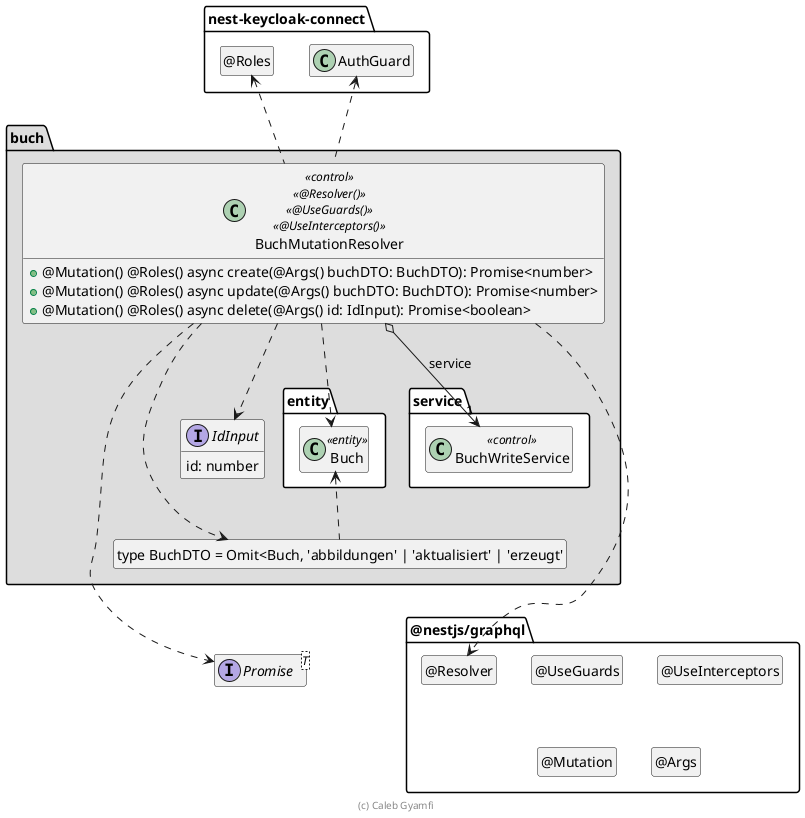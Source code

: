 ' Copyright (C) 2019 - present Caleb Gyamfi, Hochschule Karlsruhe
'
' This program is free software: you can redistribute it and/or modify
' it under the terms of the GNU General Public License as published by
' the Free Software Foundation, either version 3 of the License, or
' (at your option) any later version.
'
' This program is distributed in the hope that it will be useful,
' but WITHOUT ANY WARRANTY; without even the implied warranty of
' MERCHANTABILITY or FITNESS FOR A PARTICULAR PURPOSE.  See the
' GNU General Public License for more details.
'
' You should have received a copy of the GNU General Public License
' along with this program.  If not, see <https://www.gnu.org/licenses/>.

' Preview durch <Alt>d

@startuml Controller-Klasse

interface Promise<T>

package @nestjs/graphql {
  class "@Resolver" as Resolver
  hide Resolver circle

  class "@UseGuards" as UseGuards
  hide UseGuards circle

  class "@UseInterceptors" as UseInterceptors
  hide UseInterceptors circle

  class "@Mutation" as Mutation
  hide Mutation circle

  class "@Args" as Args
  hide Args circle
}

package nest-keycloak-connect {
  class AuthGuard

  class "@Roles" as Roles
  hide Roles circle
}

package buch #DDDDDD {
  package entity #FFFFFF {
    class Buch <<entity>>
  }

  package service #FFFFFF {
    class BuchWriteService << control >>
  }

  class "type BuchDTO = Omit<Buch, 'abbildungen' | 'aktualisiert' | 'erzeugt'" as BuchDTO
  hide BuchDTO circle

    interface IdInput {
        id: number
    }

  class BuchMutationResolver << control >> << @Resolver() >> << @UseGuards() >> << @UseInterceptors() >> {
    + @Mutation() @Roles() async create(@Args() buchDTO: BuchDTO): Promise<number>
    + @Mutation() @Roles() async update(@Args() buchDTO: BuchDTO): Promise<number>
    + @Mutation() @Roles() async delete(@Args() id: IdInput): Promise<boolean>
  }

  BuchMutationResolver o-down-> "1" BuchWriteService : service

  BuchMutationResolver ..> Buch
  BuchMutationResolver ..> BuchDTO
  BuchMutationResolver ..> IdInput
  BuchDTO .up.> Buch
  BuchMutationResolver ..> Promise
  BuchMutationResolver ..> Resolver

  BuchMutationResolver .up.> AuthGuard
  BuchMutationResolver .up.> Roles

  BuchDTO .[hidden].> Promise
  BuchDTO .[hidden].> Resolver
}

hide empty members

footer (c) Caleb Gyamfi

@enduml
